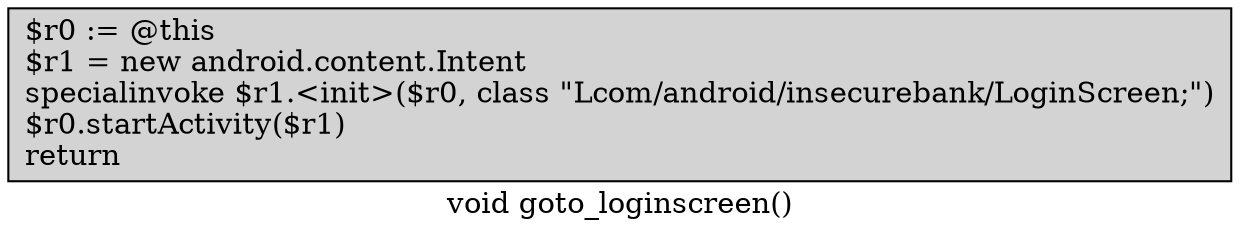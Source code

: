 digraph "void goto_loginscreen()" {
    label="void goto_loginscreen()";
    node [shape=box];
    "0" [style=filled,fillcolor=gray,style=filled,fillcolor=lightgray,label="$r0 := @this\l$r1 = new android.content.Intent\lspecialinvoke $r1.<init>($r0, class \"Lcom/android/insecurebank/LoginScreen;\")\l$r0.startActivity($r1)\lreturn\l",];
}
